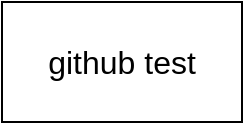 <mxfile version="21.0.6" type="github">
  <diagram name="第 1 页" id="e6vYaWK0C8Xtis-UxjeE">
    <mxGraphModel dx="330" dy="630" grid="0" gridSize="10" guides="1" tooltips="1" connect="1" arrows="1" fold="1" page="0" pageScale="1" pageWidth="827" pageHeight="1169" math="0" shadow="0">
      <root>
        <mxCell id="0" />
        <mxCell id="1" parent="0" />
        <mxCell id="NLIxISZgfs955zVhp-9u-1" value="github test" style="whiteSpace=wrap;html=1;fontSize=16;" vertex="1" parent="1">
          <mxGeometry x="146" y="186" width="120" height="60" as="geometry" />
        </mxCell>
      </root>
    </mxGraphModel>
  </diagram>
</mxfile>

